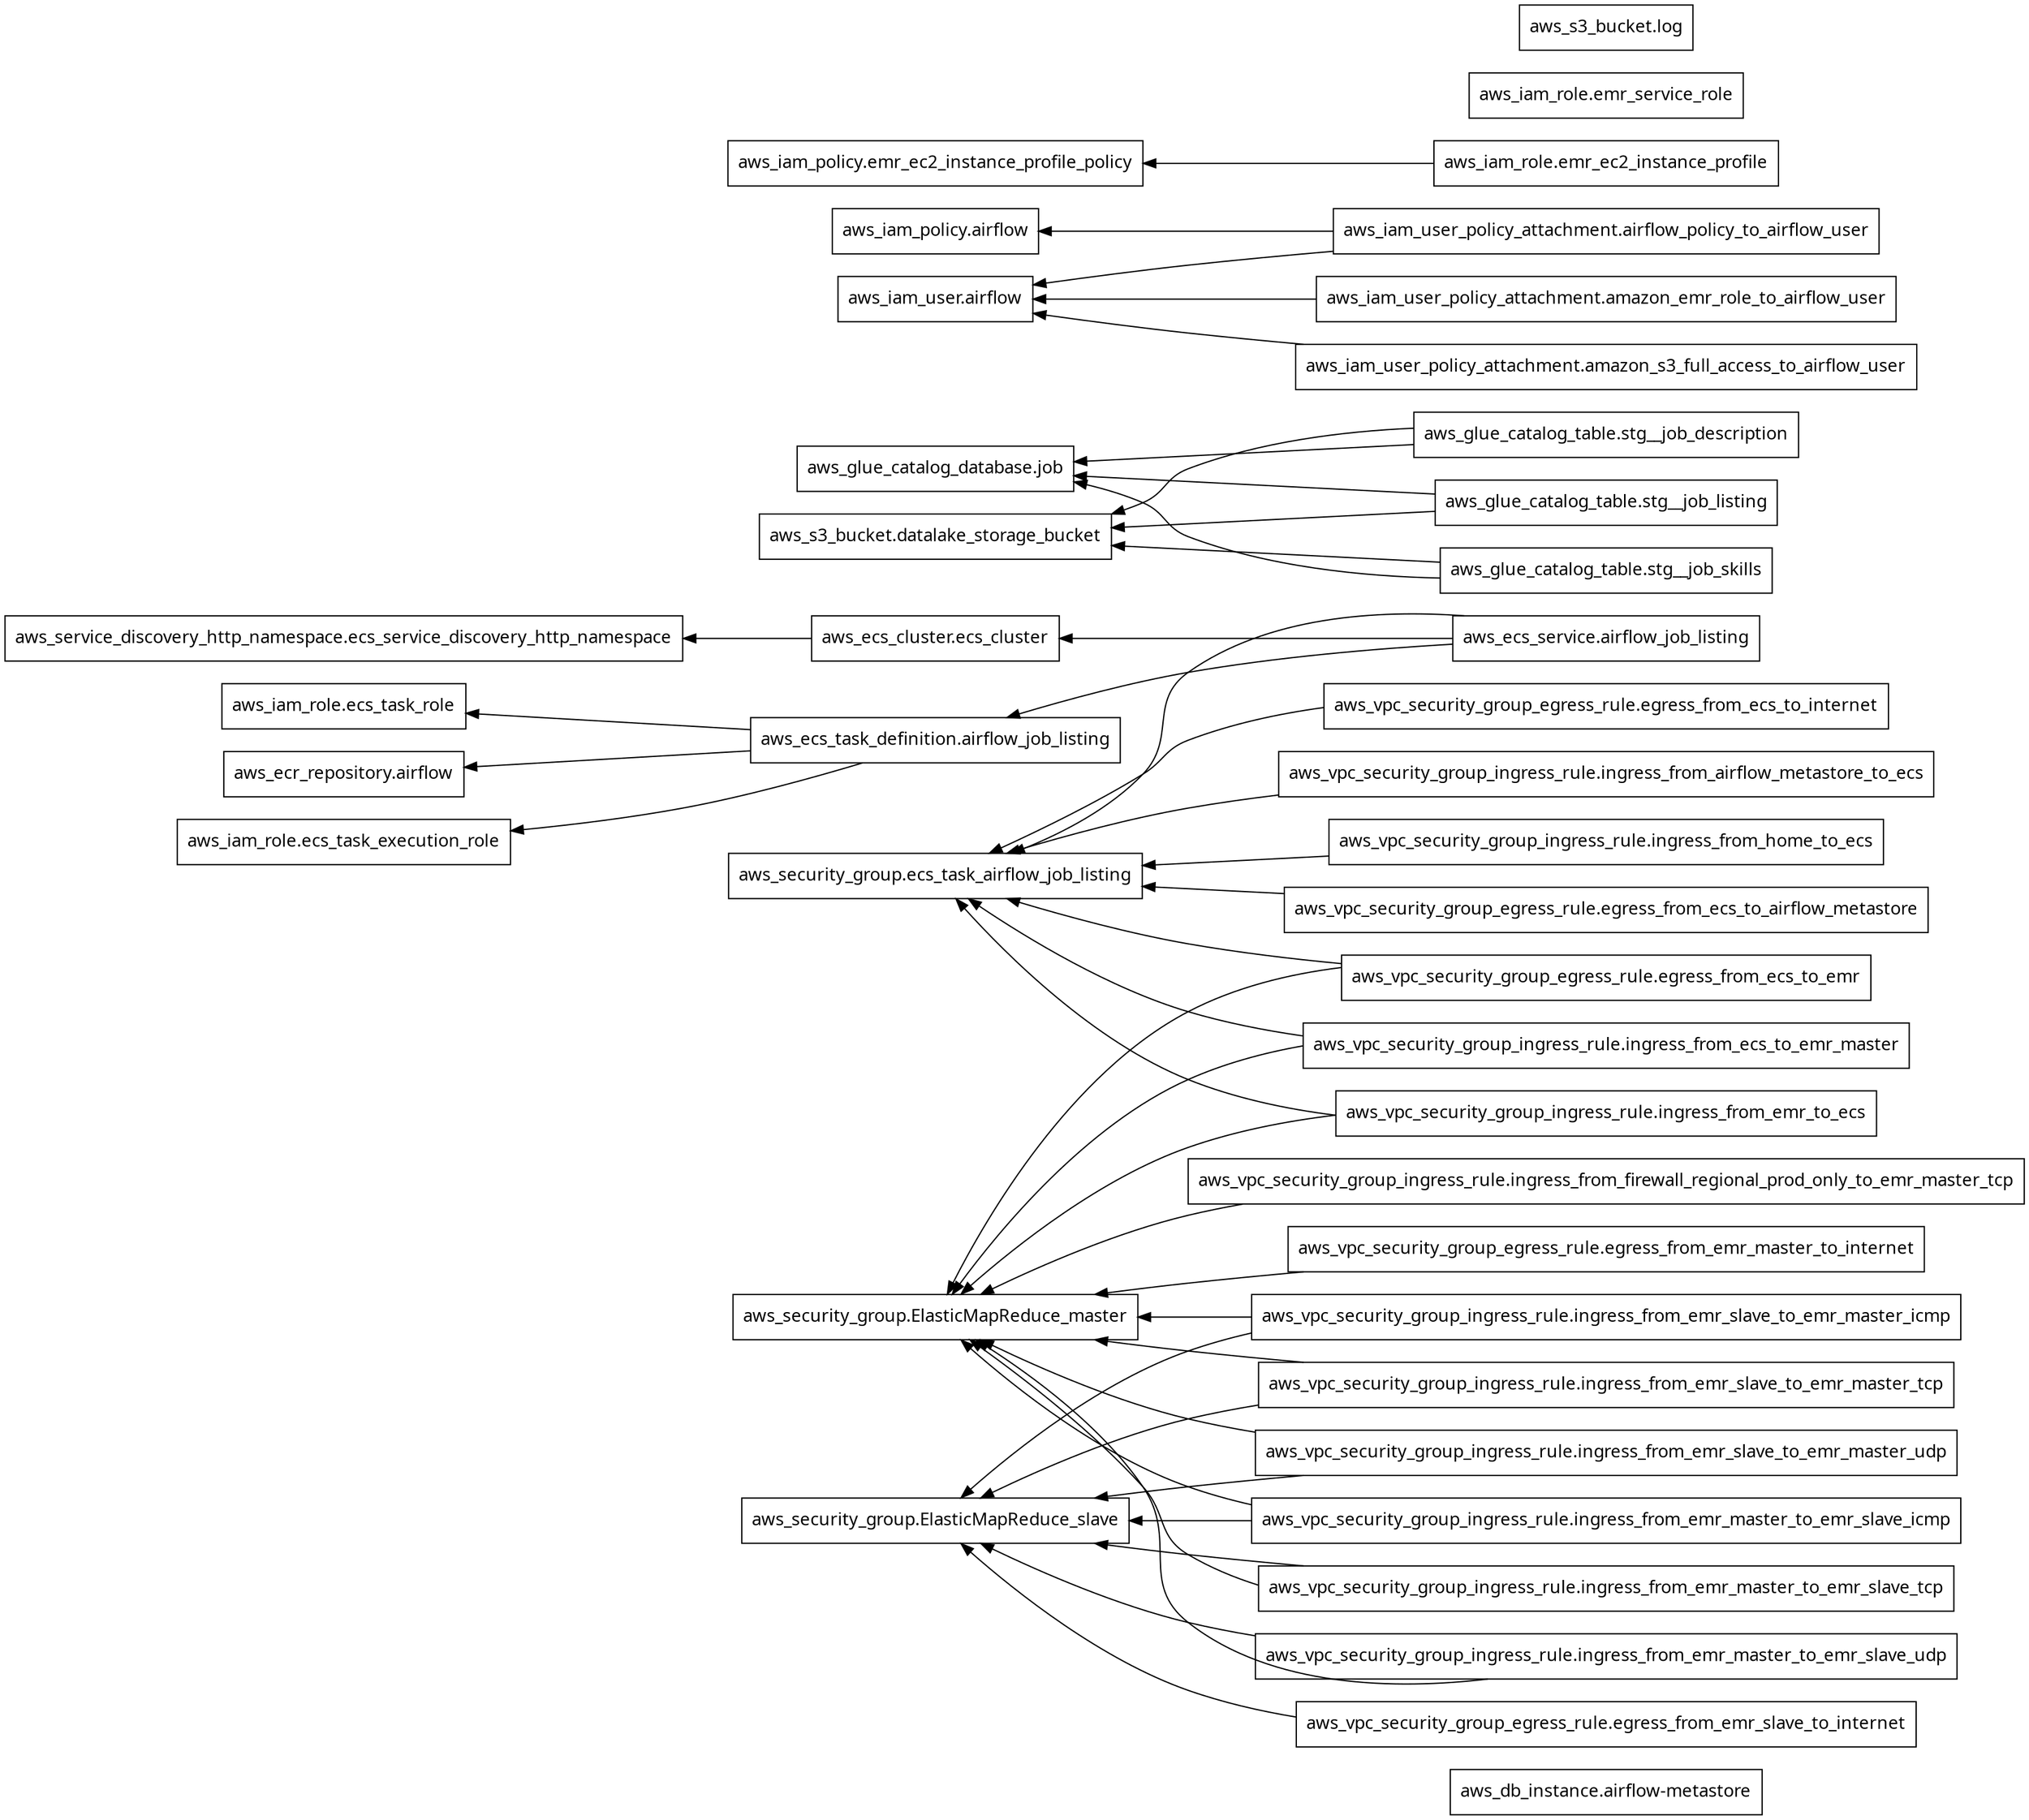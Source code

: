 digraph G {
  rankdir = "RL";
  node [shape = rect, fontname = "sans-serif"];
  "aws_db_instance.airflow-metastore" [label="aws_db_instance.airflow-metastore"];
  "aws_ecr_repository.airflow" [label="aws_ecr_repository.airflow"];
  "aws_ecs_cluster.ecs_cluster" [label="aws_ecs_cluster.ecs_cluster"];
  "aws_ecs_service.airflow_job_listing" [label="aws_ecs_service.airflow_job_listing"];
  "aws_ecs_task_definition.airflow_job_listing" [label="aws_ecs_task_definition.airflow_job_listing"];
  "aws_glue_catalog_database.job" [label="aws_glue_catalog_database.job"];
  "aws_glue_catalog_table.stg__job_description" [label="aws_glue_catalog_table.stg__job_description"];
  "aws_glue_catalog_table.stg__job_listing" [label="aws_glue_catalog_table.stg__job_listing"];
  "aws_glue_catalog_table.stg__job_skills" [label="aws_glue_catalog_table.stg__job_skills"];
  "aws_iam_policy.airflow" [label="aws_iam_policy.airflow"];
  "aws_iam_policy.emr_ec2_instance_profile_policy" [label="aws_iam_policy.emr_ec2_instance_profile_policy"];
  "aws_iam_role.ecs_task_execution_role" [label="aws_iam_role.ecs_task_execution_role"];
  "aws_iam_role.ecs_task_role" [label="aws_iam_role.ecs_task_role"];
  "aws_iam_role.emr_ec2_instance_profile" [label="aws_iam_role.emr_ec2_instance_profile"];
  "aws_iam_role.emr_service_role" [label="aws_iam_role.emr_service_role"];
  "aws_iam_user.airflow" [label="aws_iam_user.airflow"];
  "aws_iam_user_policy_attachment.airflow_policy_to_airflow_user" [label="aws_iam_user_policy_attachment.airflow_policy_to_airflow_user"];
  "aws_iam_user_policy_attachment.amazon_emr_role_to_airflow_user" [label="aws_iam_user_policy_attachment.amazon_emr_role_to_airflow_user"];
  "aws_iam_user_policy_attachment.amazon_s3_full_access_to_airflow_user" [label="aws_iam_user_policy_attachment.amazon_s3_full_access_to_airflow_user"];
  "aws_s3_bucket.datalake_storage_bucket" [label="aws_s3_bucket.datalake_storage_bucket"];
  "aws_s3_bucket.log" [label="aws_s3_bucket.log"];
  "aws_security_group.ElasticMapReduce_master" [label="aws_security_group.ElasticMapReduce_master"];
  "aws_security_group.ElasticMapReduce_slave" [label="aws_security_group.ElasticMapReduce_slave"];
  "aws_security_group.ecs_task_airflow_job_listing" [label="aws_security_group.ecs_task_airflow_job_listing"];
  "aws_service_discovery_http_namespace.ecs_service_discovery_http_namespace" [label="aws_service_discovery_http_namespace.ecs_service_discovery_http_namespace"];
  "aws_vpc_security_group_egress_rule.egress_from_ecs_to_airflow_metastore" [label="aws_vpc_security_group_egress_rule.egress_from_ecs_to_airflow_metastore"];
  "aws_vpc_security_group_egress_rule.egress_from_ecs_to_emr" [label="aws_vpc_security_group_egress_rule.egress_from_ecs_to_emr"];
  "aws_vpc_security_group_egress_rule.egress_from_ecs_to_internet" [label="aws_vpc_security_group_egress_rule.egress_from_ecs_to_internet"];
  "aws_vpc_security_group_egress_rule.egress_from_emr_master_to_internet" [label="aws_vpc_security_group_egress_rule.egress_from_emr_master_to_internet"];
  "aws_vpc_security_group_egress_rule.egress_from_emr_slave_to_internet" [label="aws_vpc_security_group_egress_rule.egress_from_emr_slave_to_internet"];
  "aws_vpc_security_group_ingress_rule.ingress_from_airflow_metastore_to_ecs" [label="aws_vpc_security_group_ingress_rule.ingress_from_airflow_metastore_to_ecs"];
  "aws_vpc_security_group_ingress_rule.ingress_from_ecs_to_emr_master" [label="aws_vpc_security_group_ingress_rule.ingress_from_ecs_to_emr_master"];
  "aws_vpc_security_group_ingress_rule.ingress_from_emr_master_to_emr_slave_icmp" [label="aws_vpc_security_group_ingress_rule.ingress_from_emr_master_to_emr_slave_icmp"];
  "aws_vpc_security_group_ingress_rule.ingress_from_emr_master_to_emr_slave_tcp" [label="aws_vpc_security_group_ingress_rule.ingress_from_emr_master_to_emr_slave_tcp"];
  "aws_vpc_security_group_ingress_rule.ingress_from_emr_master_to_emr_slave_udp" [label="aws_vpc_security_group_ingress_rule.ingress_from_emr_master_to_emr_slave_udp"];
  "aws_vpc_security_group_ingress_rule.ingress_from_emr_slave_to_emr_master_icmp" [label="aws_vpc_security_group_ingress_rule.ingress_from_emr_slave_to_emr_master_icmp"];
  "aws_vpc_security_group_ingress_rule.ingress_from_emr_slave_to_emr_master_tcp" [label="aws_vpc_security_group_ingress_rule.ingress_from_emr_slave_to_emr_master_tcp"];
  "aws_vpc_security_group_ingress_rule.ingress_from_emr_slave_to_emr_master_udp" [label="aws_vpc_security_group_ingress_rule.ingress_from_emr_slave_to_emr_master_udp"];
  "aws_vpc_security_group_ingress_rule.ingress_from_emr_to_ecs" [label="aws_vpc_security_group_ingress_rule.ingress_from_emr_to_ecs"];
  "aws_vpc_security_group_ingress_rule.ingress_from_firewall_regional_prod_only_to_emr_master_tcp" [label="aws_vpc_security_group_ingress_rule.ingress_from_firewall_regional_prod_only_to_emr_master_tcp"];
  "aws_vpc_security_group_ingress_rule.ingress_from_home_to_ecs" [label="aws_vpc_security_group_ingress_rule.ingress_from_home_to_ecs"];
  "aws_ecs_cluster.ecs_cluster" -> "aws_service_discovery_http_namespace.ecs_service_discovery_http_namespace";
  "aws_ecs_service.airflow_job_listing" -> "aws_ecs_cluster.ecs_cluster";
  "aws_ecs_service.airflow_job_listing" -> "aws_ecs_task_definition.airflow_job_listing";
  "aws_ecs_service.airflow_job_listing" -> "aws_security_group.ecs_task_airflow_job_listing";
  "aws_ecs_task_definition.airflow_job_listing" -> "aws_ecr_repository.airflow";
  "aws_ecs_task_definition.airflow_job_listing" -> "aws_iam_role.ecs_task_execution_role";
  "aws_ecs_task_definition.airflow_job_listing" -> "aws_iam_role.ecs_task_role";
  "aws_glue_catalog_table.stg__job_description" -> "aws_glue_catalog_database.job";
  "aws_glue_catalog_table.stg__job_description" -> "aws_s3_bucket.datalake_storage_bucket";
  "aws_glue_catalog_table.stg__job_listing" -> "aws_glue_catalog_database.job";
  "aws_glue_catalog_table.stg__job_listing" -> "aws_s3_bucket.datalake_storage_bucket";
  "aws_glue_catalog_table.stg__job_skills" -> "aws_glue_catalog_database.job";
  "aws_glue_catalog_table.stg__job_skills" -> "aws_s3_bucket.datalake_storage_bucket";
  "aws_iam_role.emr_ec2_instance_profile" -> "aws_iam_policy.emr_ec2_instance_profile_policy";
  "aws_iam_user_policy_attachment.airflow_policy_to_airflow_user" -> "aws_iam_policy.airflow";
  "aws_iam_user_policy_attachment.airflow_policy_to_airflow_user" -> "aws_iam_user.airflow";
  "aws_iam_user_policy_attachment.amazon_emr_role_to_airflow_user" -> "aws_iam_user.airflow";
  "aws_iam_user_policy_attachment.amazon_s3_full_access_to_airflow_user" -> "aws_iam_user.airflow";
  "aws_vpc_security_group_egress_rule.egress_from_ecs_to_airflow_metastore" -> "aws_security_group.ecs_task_airflow_job_listing";
  "aws_vpc_security_group_egress_rule.egress_from_ecs_to_emr" -> "aws_security_group.ElasticMapReduce_master";
  "aws_vpc_security_group_egress_rule.egress_from_ecs_to_emr" -> "aws_security_group.ecs_task_airflow_job_listing";
  "aws_vpc_security_group_egress_rule.egress_from_ecs_to_internet" -> "aws_security_group.ecs_task_airflow_job_listing";
  "aws_vpc_security_group_egress_rule.egress_from_emr_master_to_internet" -> "aws_security_group.ElasticMapReduce_master";
  "aws_vpc_security_group_egress_rule.egress_from_emr_slave_to_internet" -> "aws_security_group.ElasticMapReduce_slave";
  "aws_vpc_security_group_ingress_rule.ingress_from_airflow_metastore_to_ecs" -> "aws_security_group.ecs_task_airflow_job_listing";
  "aws_vpc_security_group_ingress_rule.ingress_from_ecs_to_emr_master" -> "aws_security_group.ElasticMapReduce_master";
  "aws_vpc_security_group_ingress_rule.ingress_from_ecs_to_emr_master" -> "aws_security_group.ecs_task_airflow_job_listing";
  "aws_vpc_security_group_ingress_rule.ingress_from_emr_master_to_emr_slave_icmp" -> "aws_security_group.ElasticMapReduce_master";
  "aws_vpc_security_group_ingress_rule.ingress_from_emr_master_to_emr_slave_icmp" -> "aws_security_group.ElasticMapReduce_slave";
  "aws_vpc_security_group_ingress_rule.ingress_from_emr_master_to_emr_slave_tcp" -> "aws_security_group.ElasticMapReduce_master";
  "aws_vpc_security_group_ingress_rule.ingress_from_emr_master_to_emr_slave_tcp" -> "aws_security_group.ElasticMapReduce_slave";
  "aws_vpc_security_group_ingress_rule.ingress_from_emr_master_to_emr_slave_udp" -> "aws_security_group.ElasticMapReduce_master";
  "aws_vpc_security_group_ingress_rule.ingress_from_emr_master_to_emr_slave_udp" -> "aws_security_group.ElasticMapReduce_slave";
  "aws_vpc_security_group_ingress_rule.ingress_from_emr_slave_to_emr_master_icmp" -> "aws_security_group.ElasticMapReduce_master";
  "aws_vpc_security_group_ingress_rule.ingress_from_emr_slave_to_emr_master_icmp" -> "aws_security_group.ElasticMapReduce_slave";
  "aws_vpc_security_group_ingress_rule.ingress_from_emr_slave_to_emr_master_tcp" -> "aws_security_group.ElasticMapReduce_master";
  "aws_vpc_security_group_ingress_rule.ingress_from_emr_slave_to_emr_master_tcp" -> "aws_security_group.ElasticMapReduce_slave";
  "aws_vpc_security_group_ingress_rule.ingress_from_emr_slave_to_emr_master_udp" -> "aws_security_group.ElasticMapReduce_master";
  "aws_vpc_security_group_ingress_rule.ingress_from_emr_slave_to_emr_master_udp" -> "aws_security_group.ElasticMapReduce_slave";
  "aws_vpc_security_group_ingress_rule.ingress_from_emr_to_ecs" -> "aws_security_group.ElasticMapReduce_master";
  "aws_vpc_security_group_ingress_rule.ingress_from_emr_to_ecs" -> "aws_security_group.ecs_task_airflow_job_listing";
  "aws_vpc_security_group_ingress_rule.ingress_from_firewall_regional_prod_only_to_emr_master_tcp" -> "aws_security_group.ElasticMapReduce_master";
  "aws_vpc_security_group_ingress_rule.ingress_from_home_to_ecs" -> "aws_security_group.ecs_task_airflow_job_listing";
}
